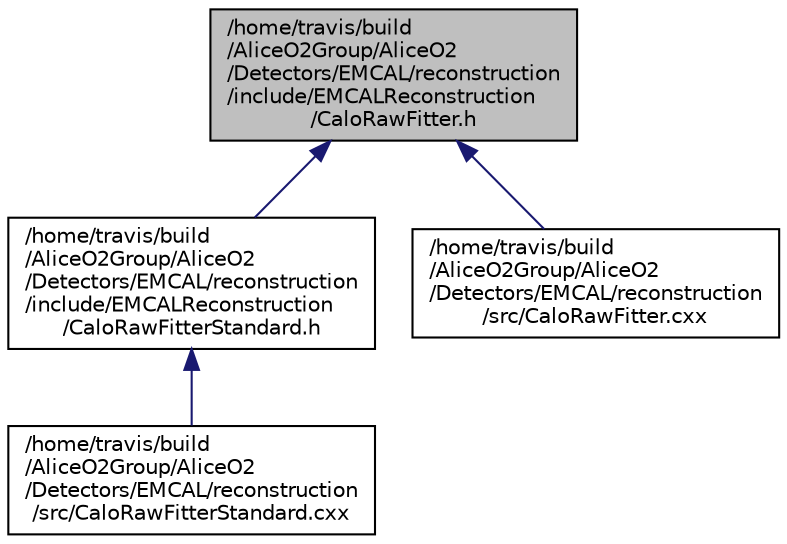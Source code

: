 digraph "/home/travis/build/AliceO2Group/AliceO2/Detectors/EMCAL/reconstruction/include/EMCALReconstruction/CaloRawFitter.h"
{
 // INTERACTIVE_SVG=YES
  bgcolor="transparent";
  edge [fontname="Helvetica",fontsize="10",labelfontname="Helvetica",labelfontsize="10"];
  node [fontname="Helvetica",fontsize="10",shape=record];
  Node12 [label="/home/travis/build\l/AliceO2Group/AliceO2\l/Detectors/EMCAL/reconstruction\l/include/EMCALReconstruction\l/CaloRawFitter.h",height=0.2,width=0.4,color="black", fillcolor="grey75", style="filled", fontcolor="black"];
  Node12 -> Node13 [dir="back",color="midnightblue",fontsize="10",style="solid",fontname="Helvetica"];
  Node13 [label="/home/travis/build\l/AliceO2Group/AliceO2\l/Detectors/EMCAL/reconstruction\l/include/EMCALReconstruction\l/CaloRawFitterStandard.h",height=0.2,width=0.4,color="black",URL="$dd/d8f/CaloRawFitterStandard_8h.html"];
  Node13 -> Node14 [dir="back",color="midnightblue",fontsize="10",style="solid",fontname="Helvetica"];
  Node14 [label="/home/travis/build\l/AliceO2Group/AliceO2\l/Detectors/EMCAL/reconstruction\l/src/CaloRawFitterStandard.cxx",height=0.2,width=0.4,color="black",URL="$d5/dcd/CaloRawFitterStandard_8cxx.html"];
  Node12 -> Node15 [dir="back",color="midnightblue",fontsize="10",style="solid",fontname="Helvetica"];
  Node15 [label="/home/travis/build\l/AliceO2Group/AliceO2\l/Detectors/EMCAL/reconstruction\l/src/CaloRawFitter.cxx",height=0.2,width=0.4,color="black",URL="$d0/dd0/CaloRawFitter_8cxx.html"];
}
